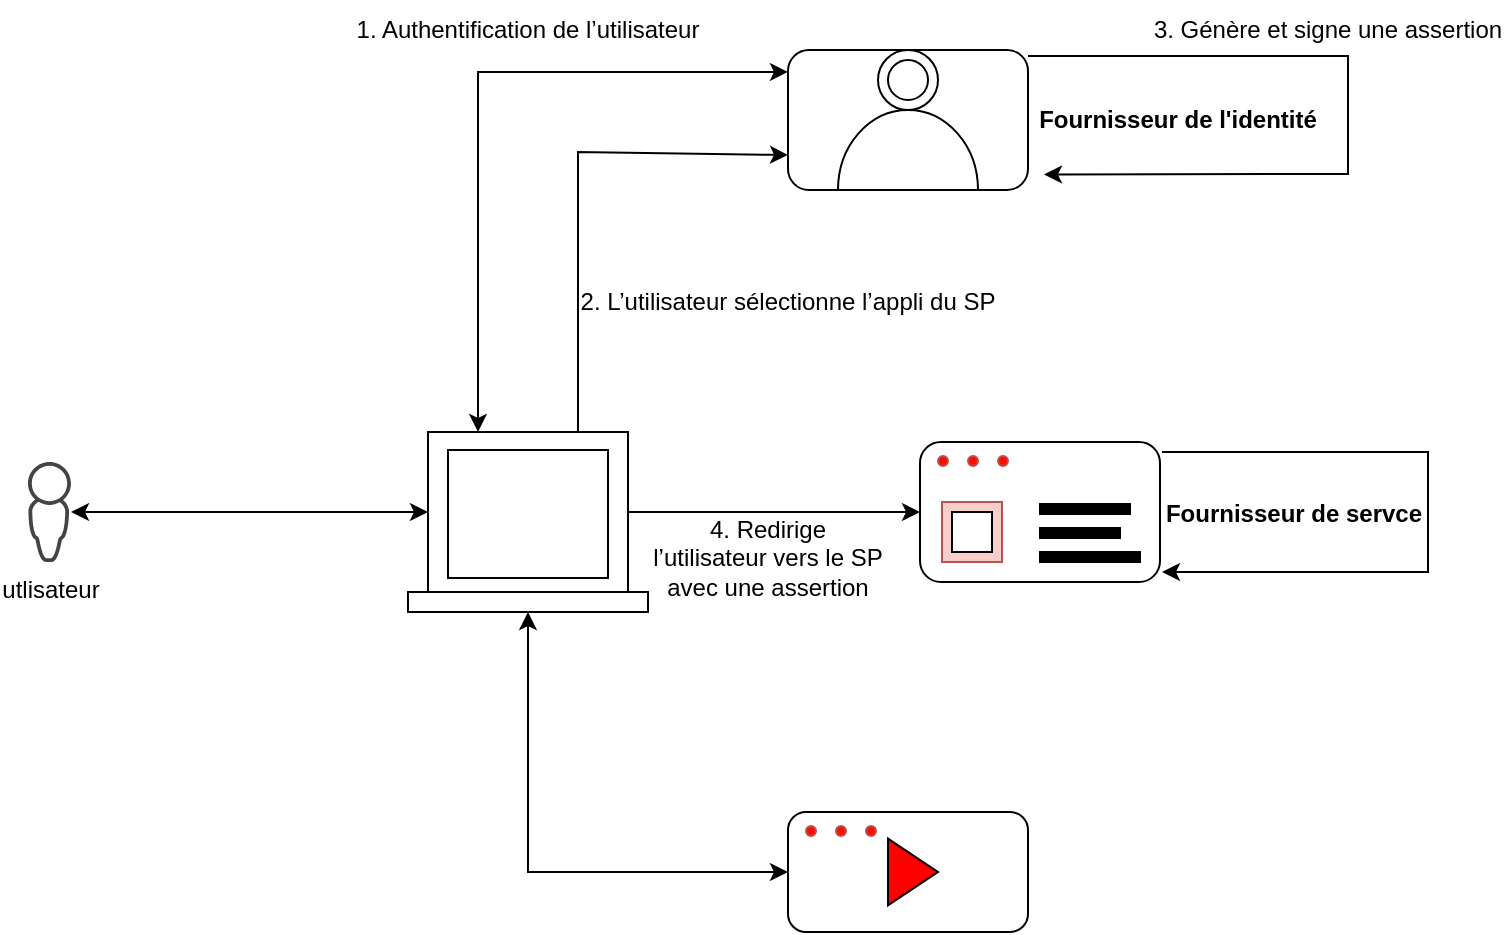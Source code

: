 <mxfile version="22.1.5" type="github">
  <diagram name="Page-1" id="Z1dN4YUIuchXaLhWcOcm">
    <mxGraphModel dx="880" dy="434" grid="1" gridSize="10" guides="1" tooltips="1" connect="1" arrows="1" fold="1" page="1" pageScale="1" pageWidth="827" pageHeight="1169" background="none" math="0" shadow="0">
      <root>
        <mxCell id="0" />
        <mxCell id="1" parent="0" />
        <mxCell id="vRyqpYlhH49qh_zvyagT-9" value="" style="rounded=1;whiteSpace=wrap;html=1;" vertex="1" parent="1">
          <mxGeometry x="506" y="495" width="120" height="70" as="geometry" />
        </mxCell>
        <mxCell id="vRyqpYlhH49qh_zvyagT-27" value="" style="rounded=0;whiteSpace=wrap;html=1;fillColor=#f8cecc;strokeColor=#b85450;" vertex="1" parent="1">
          <mxGeometry x="517" y="525" width="30" height="30" as="geometry" />
        </mxCell>
        <mxCell id="vRyqpYlhH49qh_zvyagT-6" value="" style="rounded=0;whiteSpace=wrap;html=1;" vertex="1" parent="1">
          <mxGeometry x="250" y="570" width="120" height="10" as="geometry" />
        </mxCell>
        <mxCell id="vRyqpYlhH49qh_zvyagT-7" value="" style="rounded=0;whiteSpace=wrap;html=1;" vertex="1" parent="1">
          <mxGeometry x="260" y="490" width="100" height="80" as="geometry" />
        </mxCell>
        <mxCell id="vRyqpYlhH49qh_zvyagT-8" value="" style="rounded=1;whiteSpace=wrap;html=1;" vertex="1" parent="1">
          <mxGeometry x="440" y="299" width="120" height="70" as="geometry" />
        </mxCell>
        <mxCell id="vRyqpYlhH49qh_zvyagT-10" value="" style="rounded=1;whiteSpace=wrap;html=1;" vertex="1" parent="1">
          <mxGeometry x="440" y="680" width="120" height="60" as="geometry" />
        </mxCell>
        <mxCell id="vRyqpYlhH49qh_zvyagT-12" value="" style="verticalLabelPosition=bottom;verticalAlign=top;html=1;shape=mxgraph.basic.half_circle;rotation=-180;" vertex="1" parent="1">
          <mxGeometry x="465" y="329" width="70" height="40" as="geometry" />
        </mxCell>
        <mxCell id="vRyqpYlhH49qh_zvyagT-13" value="" style="ellipse;whiteSpace=wrap;html=1;aspect=fixed;" vertex="1" parent="1">
          <mxGeometry x="485" y="299" width="30" height="30" as="geometry" />
        </mxCell>
        <mxCell id="vRyqpYlhH49qh_zvyagT-14" value="utlisateur" style="sketch=0;pointerEvents=1;shadow=0;dashed=0;html=1;strokeColor=none;fillColor=#434445;aspect=fixed;labelPosition=center;verticalLabelPosition=bottom;verticalAlign=top;align=center;outlineConnect=0;shape=mxgraph.vvd.administrator;" vertex="1" parent="1">
          <mxGeometry x="60" y="505" width="21.5" height="50" as="geometry" />
        </mxCell>
        <mxCell id="vRyqpYlhH49qh_zvyagT-21" value="" style="group;" vertex="1" connectable="0" parent="1">
          <mxGeometry x="510" y="502" width="50" height="10" as="geometry" />
        </mxCell>
        <mxCell id="vRyqpYlhH49qh_zvyagT-15" value="" style="ellipse;whiteSpace=wrap;html=1;aspect=fixed;fillColor=#ff0d00;strokeColor=#b85450;" vertex="1" parent="vRyqpYlhH49qh_zvyagT-21">
          <mxGeometry x="35" width="5" height="5" as="geometry" />
        </mxCell>
        <mxCell id="vRyqpYlhH49qh_zvyagT-16" value="" style="ellipse;whiteSpace=wrap;html=1;aspect=fixed;fillColor=#ff0d00;strokeColor=#b85450;" vertex="1" parent="vRyqpYlhH49qh_zvyagT-21">
          <mxGeometry x="20" width="5" height="5" as="geometry" />
        </mxCell>
        <mxCell id="vRyqpYlhH49qh_zvyagT-17" value="" style="ellipse;whiteSpace=wrap;html=1;aspect=fixed;fillColor=#ff0d00;strokeColor=#b85450;" vertex="1" parent="vRyqpYlhH49qh_zvyagT-21">
          <mxGeometry x="5" width="5" height="5" as="geometry" />
        </mxCell>
        <mxCell id="vRyqpYlhH49qh_zvyagT-26" value="" style="rounded=0;whiteSpace=wrap;html=1;" vertex="1" parent="1">
          <mxGeometry x="522" y="530" width="20" height="20" as="geometry" />
        </mxCell>
        <mxCell id="vRyqpYlhH49qh_zvyagT-28" value="" style="shape=image;html=1;verticalAlign=top;verticalLabelPosition=bottom;labelBackgroundColor=#ffffff;imageAspect=0;aspect=fixed;image=https://cdn3.iconfinder.com/data/icons/miscellaneous-80/60/check-128.png" vertex="1" parent="1">
          <mxGeometry x="530" y="339" width="38" height="38" as="geometry" />
        </mxCell>
        <mxCell id="vRyqpYlhH49qh_zvyagT-29" value="" style="rounded=0;whiteSpace=wrap;html=1;fillColor=#000000;" vertex="1" parent="1">
          <mxGeometry x="566" y="550" width="50" height="5" as="geometry" />
        </mxCell>
        <mxCell id="vRyqpYlhH49qh_zvyagT-30" value="" style="rounded=0;whiteSpace=wrap;html=1;fillColor=#000000;" vertex="1" parent="1">
          <mxGeometry x="566" y="526" width="45" height="5" as="geometry" />
        </mxCell>
        <mxCell id="vRyqpYlhH49qh_zvyagT-31" value="" style="rounded=0;whiteSpace=wrap;html=1;fillColor=#000000;" vertex="1" parent="1">
          <mxGeometry x="566" y="538" width="40" height="5" as="geometry" />
        </mxCell>
        <mxCell id="vRyqpYlhH49qh_zvyagT-34" value="" style="ellipse;whiteSpace=wrap;html=1;aspect=fixed;fillColor=#ff0d00;strokeColor=#b85450;" vertex="1" parent="1">
          <mxGeometry x="479" y="687" width="5" height="5" as="geometry" />
        </mxCell>
        <mxCell id="vRyqpYlhH49qh_zvyagT-35" value="" style="ellipse;whiteSpace=wrap;html=1;aspect=fixed;fillColor=#ff0d00;strokeColor=#b85450;" vertex="1" parent="1">
          <mxGeometry x="464" y="687" width="5" height="5" as="geometry" />
        </mxCell>
        <mxCell id="vRyqpYlhH49qh_zvyagT-36" value="" style="ellipse;whiteSpace=wrap;html=1;aspect=fixed;fillColor=#ff0d00;strokeColor=#b85450;" vertex="1" parent="1">
          <mxGeometry x="449" y="687" width="5" height="5" as="geometry" />
        </mxCell>
        <mxCell id="vRyqpYlhH49qh_zvyagT-37" value="" style="triangle;whiteSpace=wrap;html=1;aspect=fixed;fillColor=#ff0000;" vertex="1" parent="1">
          <mxGeometry x="490" y="693.34" width="25" height="33.33" as="geometry" />
        </mxCell>
        <mxCell id="vRyqpYlhH49qh_zvyagT-38" value="" style="endArrow=classic;startArrow=classic;html=1;rounded=0;entryX=0;entryY=0.5;entryDx=0;entryDy=0;" edge="1" parent="1" source="vRyqpYlhH49qh_zvyagT-14" target="vRyqpYlhH49qh_zvyagT-7">
          <mxGeometry width="50" height="50" relative="1" as="geometry">
            <mxPoint x="110" y="557" as="sourcePoint" />
            <mxPoint x="220" y="540" as="targetPoint" />
          </mxGeometry>
        </mxCell>
        <mxCell id="vRyqpYlhH49qh_zvyagT-39" value="" style="endArrow=classic;startArrow=classic;html=1;rounded=0;entryX=0;entryY=0.157;entryDx=0;entryDy=0;exitX=0.25;exitY=0;exitDx=0;exitDy=0;entryPerimeter=0;" edge="1" parent="1" source="vRyqpYlhH49qh_zvyagT-7" target="vRyqpYlhH49qh_zvyagT-8">
          <mxGeometry width="50" height="50" relative="1" as="geometry">
            <mxPoint x="300" y="400" as="sourcePoint" />
            <mxPoint x="440" y="500" as="targetPoint" />
            <Array as="points">
              <mxPoint x="285" y="310" />
            </Array>
          </mxGeometry>
        </mxCell>
        <mxCell id="vRyqpYlhH49qh_zvyagT-40" value="" style="endArrow=classic;startArrow=classic;html=1;rounded=0;entryX=0;entryY=0.5;entryDx=0;entryDy=0;exitX=0.5;exitY=1;exitDx=0;exitDy=0;" edge="1" parent="1" source="vRyqpYlhH49qh_zvyagT-6" target="vRyqpYlhH49qh_zvyagT-10">
          <mxGeometry width="50" height="50" relative="1" as="geometry">
            <mxPoint x="300" y="620" as="sourcePoint" />
            <mxPoint x="380" y="680" as="targetPoint" />
            <Array as="points">
              <mxPoint x="310" y="710" />
            </Array>
          </mxGeometry>
        </mxCell>
        <mxCell id="vRyqpYlhH49qh_zvyagT-41" value="" style="endArrow=classic;html=1;rounded=0;exitX=1;exitY=0;exitDx=0;exitDy=0;" edge="1" parent="1">
          <mxGeometry width="50" height="50" relative="1" as="geometry">
            <mxPoint x="560" y="302" as="sourcePoint" />
            <mxPoint x="568" y="361.209" as="targetPoint" />
            <Array as="points">
              <mxPoint x="720" y="302" />
              <mxPoint x="720" y="361" />
            </Array>
          </mxGeometry>
        </mxCell>
        <mxCell id="vRyqpYlhH49qh_zvyagT-42" value="" style="endArrow=classic;html=1;rounded=0;" edge="1" parent="1">
          <mxGeometry width="50" height="50" relative="1" as="geometry">
            <mxPoint x="627" y="500" as="sourcePoint" />
            <mxPoint x="627" y="560" as="targetPoint" />
            <Array as="points">
              <mxPoint x="760" y="500" />
              <mxPoint x="760" y="560" />
            </Array>
          </mxGeometry>
        </mxCell>
        <mxCell id="vRyqpYlhH49qh_zvyagT-43" value="" style="endArrow=classic;html=1;rounded=0;exitX=1;exitY=0.5;exitDx=0;exitDy=0;endSize=6;entryX=0;entryY=0.5;entryDx=0;entryDy=0;" edge="1" parent="1" source="vRyqpYlhH49qh_zvyagT-7" target="vRyqpYlhH49qh_zvyagT-9">
          <mxGeometry width="50" height="50" relative="1" as="geometry">
            <mxPoint x="390" y="550" as="sourcePoint" />
            <mxPoint x="439" y="530" as="targetPoint" />
          </mxGeometry>
        </mxCell>
        <mxCell id="vRyqpYlhH49qh_zvyagT-44" value="" style="ellipse;whiteSpace=wrap;html=1;aspect=fixed;" vertex="1" parent="1">
          <mxGeometry x="490" y="304" width="20" height="20" as="geometry" />
        </mxCell>
        <mxCell id="vRyqpYlhH49qh_zvyagT-45" value="" style="whiteSpace=wrap;html=1;" vertex="1" parent="1">
          <mxGeometry x="270" y="499" width="80" height="64" as="geometry" />
        </mxCell>
        <mxCell id="vRyqpYlhH49qh_zvyagT-47" value="3.&amp;nbsp;Génère et signe une assertion" style="text;html=1;strokeColor=none;fillColor=none;align=center;verticalAlign=middle;whiteSpace=wrap;rounded=0;" vertex="1" parent="1">
          <mxGeometry x="620" y="274" width="180" height="30" as="geometry" />
        </mxCell>
        <mxCell id="vRyqpYlhH49qh_zvyagT-48" value="2.&amp;nbsp;L’utilisateur sélectionne l’appli du SP" style="text;html=1;strokeColor=none;fillColor=none;align=center;verticalAlign=middle;whiteSpace=wrap;rounded=0;" vertex="1" parent="1">
          <mxGeometry x="335" y="410" width="210" height="30" as="geometry" />
        </mxCell>
        <mxCell id="vRyqpYlhH49qh_zvyagT-49" value="4. Redirige l’utilisateur vers le SP avec une assertion" style="text;html=1;strokeColor=none;fillColor=none;align=center;verticalAlign=middle;whiteSpace=wrap;rounded=0;" vertex="1" parent="1">
          <mxGeometry x="370" y="538" width="120" height="30" as="geometry" />
        </mxCell>
        <mxCell id="vRyqpYlhH49qh_zvyagT-51" value="" style="endArrow=classic;html=1;rounded=0;exitX=0.75;exitY=0;exitDx=0;exitDy=0;endSize=6;entryX=0;entryY=0.75;entryDx=0;entryDy=0;" edge="1" parent="1" source="vRyqpYlhH49qh_zvyagT-7" target="vRyqpYlhH49qh_zvyagT-8">
          <mxGeometry width="50" height="50" relative="1" as="geometry">
            <mxPoint x="335" y="414.5" as="sourcePoint" />
            <mxPoint x="414" y="414.5" as="targetPoint" />
            <Array as="points">
              <mxPoint x="335" y="350" />
            </Array>
          </mxGeometry>
        </mxCell>
        <mxCell id="vRyqpYlhH49qh_zvyagT-52" value="1. Authentification de l’utilisateur" style="text;html=1;strokeColor=none;fillColor=none;align=center;verticalAlign=middle;whiteSpace=wrap;rounded=0;" vertex="1" parent="1">
          <mxGeometry x="220" y="274" width="180" height="30" as="geometry" />
        </mxCell>
        <mxCell id="vRyqpYlhH49qh_zvyagT-53" value="&lt;b&gt;Fournisseur de l&#39;identité&lt;/b&gt;" style="text;html=1;strokeColor=none;fillColor=none;align=center;verticalAlign=middle;whiteSpace=wrap;rounded=0;" vertex="1" parent="1">
          <mxGeometry x="545" y="319" width="180" height="30" as="geometry" />
        </mxCell>
        <mxCell id="vRyqpYlhH49qh_zvyagT-54" value="&lt;b&gt;Fournisseur de servce&lt;/b&gt;" style="text;html=1;strokeColor=none;fillColor=none;align=center;verticalAlign=middle;whiteSpace=wrap;rounded=0;" vertex="1" parent="1">
          <mxGeometry x="603" y="516" width="180" height="30" as="geometry" />
        </mxCell>
      </root>
    </mxGraphModel>
  </diagram>
</mxfile>
